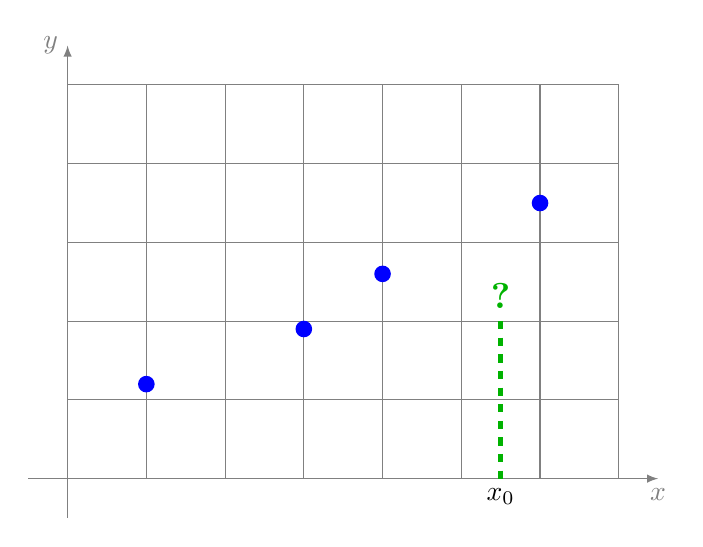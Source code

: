 \begin{tikzpicture}

\draw[->,>=latex, gray] (-0.5,0)--(7.5,0) node[below] {$x$};
\draw[->,>=latex, gray] (0,-0.5)--(0,5.5) node[left] {$y$};
\draw[gray] (0,0) grid (7,5);

\coordinate (O) at (0,0);
\coordinate (A) at (1,1+0.2);
\coordinate (B) at (3,2-0.1);
\coordinate (C) at (4,2.5+0.1);
\coordinate (D) at (6,3.5);

\fill[blue] (A) circle (3pt); %node[above  left]{$A_1$};
\fill[blue] (B) circle (3pt); %node[above left]{$A_2$};
\fill[blue] (C) circle (3pt); %node[above left]{$A_3$};
\fill[blue] (D) circle (3pt); %node[below right]{$A_4$};

% \coordinate (E1) at (5.5,3.25);
% \node at (E1)[green!70!black,rectangle,fill ,draw] {};
% \node at (E1)[above] {$P$};
% \draw[green!70!black,ultra thick,dashed] (E1) -- (E1 |- O); 
% 
% \coordinate (E2) at (5.5,2.25);

% \node at (E2)[green!70!black,rectangle,fill ,draw] {};
 \coordinate (E2) at (5.5,2);
\node at (E2)[scale=1.3,green!70!black,above] {\bf ?};
\draw[green!70!black,ultra thick,dashed] (E2) -- (E2 |- O); 

\node at (E2 |- O) [below] {$x_0$};



% \draw[red,ultra thick] (0,0.55) -- (7,3.9); % node[black, right]{$y=ax+b$};

% \draw[red,ultra thick] (0,4) 
% .. controls (0.5,1.8) .. (A)
% .. controls (2.2,0.5) .. (B)
% .. controls (3.6,3.2) .. (C)
% .. controls (5,1) .. (D)
% .. controls (6.25,4) .. (6.5,5);

\end{tikzpicture}